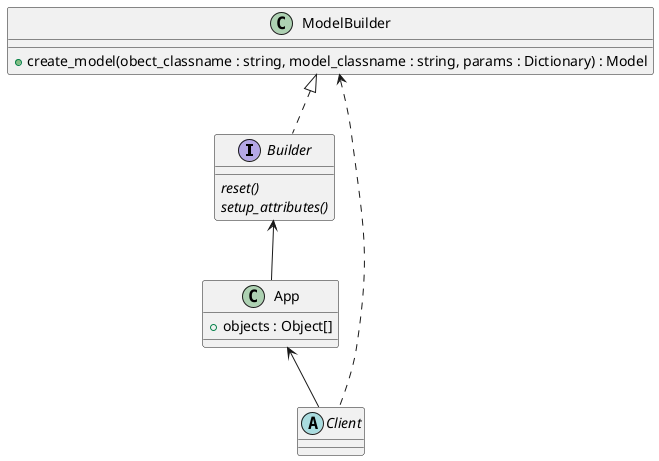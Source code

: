 @startuml
'https://plantuml.com/class-diagram

'class ModelBuilder(Builder):
'    """Builder"""
'
'    def create_model(self, object_classname, model_classname=None, **kwargs):
'        if model_classname is None:
'            model_classname = object_classname + "Model"
'
'        object_class = eval(object_classname)
'        model_class = eval(model_classname)
'
'        obj = object_class(**kwargs)
'        return model_class.create(**obj.to_dict())

interface Builder {
    {abstract}reset()
    {abstract}setup_attributes()
}

class ModelBuilder {
    +create_model(obect_classname : string, model_classname : string, params : Dictionary) : Model
}

ModelBuilder <|.. Builder

class App {
    +objects : Object[]
}

abstract class Client

App <-- Client
Builder <-- App
ModelBuilder <.. Client

@enduml